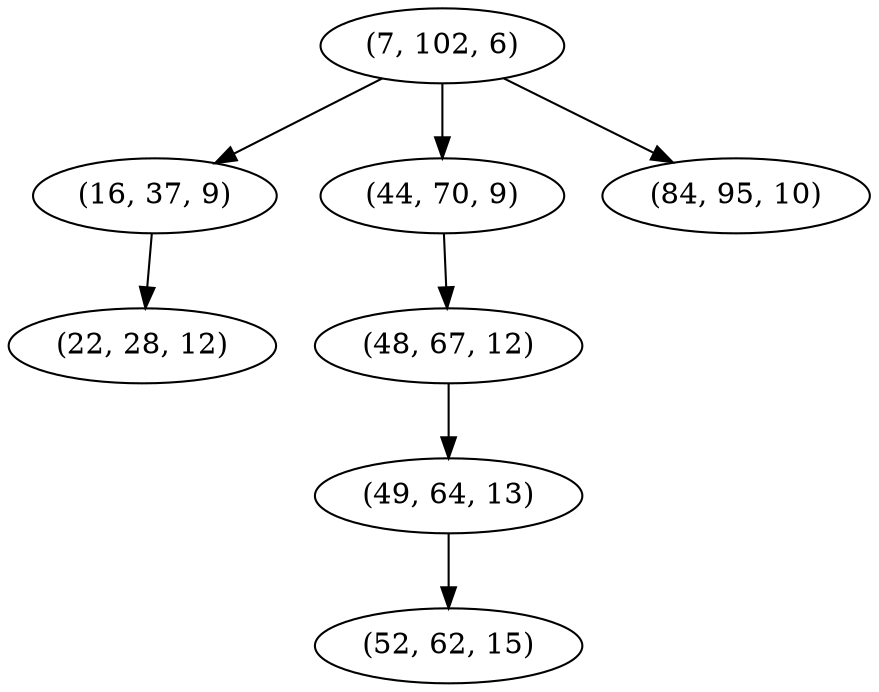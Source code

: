 digraph tree {
    "(7, 102, 6)";
    "(16, 37, 9)";
    "(22, 28, 12)";
    "(44, 70, 9)";
    "(48, 67, 12)";
    "(49, 64, 13)";
    "(52, 62, 15)";
    "(84, 95, 10)";
    "(7, 102, 6)" -> "(16, 37, 9)";
    "(7, 102, 6)" -> "(44, 70, 9)";
    "(7, 102, 6)" -> "(84, 95, 10)";
    "(16, 37, 9)" -> "(22, 28, 12)";
    "(44, 70, 9)" -> "(48, 67, 12)";
    "(48, 67, 12)" -> "(49, 64, 13)";
    "(49, 64, 13)" -> "(52, 62, 15)";
}
